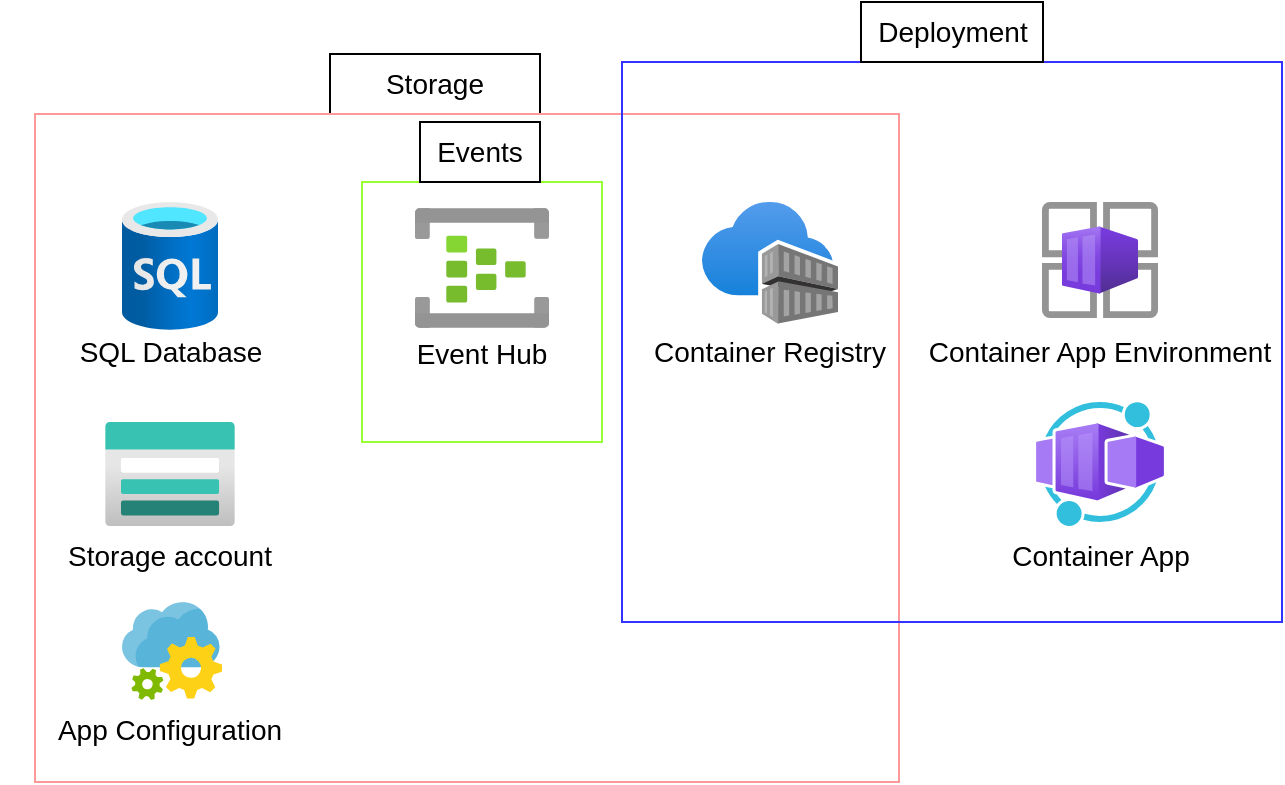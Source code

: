<mxfile version="21.5.0" type="device">
  <diagram name="Page-1" id="z5hRpRdzVhmgbTK2Sjfu">
    <mxGraphModel dx="1434" dy="788" grid="1" gridSize="10" guides="1" tooltips="1" connect="1" arrows="1" fold="1" page="1" pageScale="1" pageWidth="850" pageHeight="1100" math="0" shadow="0">
      <root>
        <mxCell id="0" />
        <mxCell id="1" parent="0" />
        <mxCell id="UVOvc8mO_HC3X-J6zmZd-1" value="" style="image;aspect=fixed;html=1;points=[];align=center;fontSize=12;image=img/lib/azure2/databases/SQL_Database.svg;" vertex="1" parent="1">
          <mxGeometry x="160" y="150" width="48" height="64" as="geometry" />
        </mxCell>
        <mxCell id="UVOvc8mO_HC3X-J6zmZd-2" value="" style="image;aspect=fixed;html=1;points=[];align=center;fontSize=12;image=img/lib/azure2/storage/Storage_Accounts.svg;" vertex="1" parent="1">
          <mxGeometry x="151.5" y="260" width="65" height="52" as="geometry" />
        </mxCell>
        <mxCell id="UVOvc8mO_HC3X-J6zmZd-3" value="&lt;font style=&quot;font-size: 14px;&quot;&gt;SQL Database&lt;/font&gt;" style="text;html=1;strokeColor=none;fillColor=none;align=center;verticalAlign=middle;whiteSpace=wrap;rounded=0;" vertex="1" parent="1">
          <mxGeometry x="130.5" y="210" width="107" height="30" as="geometry" />
        </mxCell>
        <mxCell id="UVOvc8mO_HC3X-J6zmZd-4" value="&lt;font style=&quot;font-size: 14px;&quot;&gt;Storage account&lt;/font&gt;" style="text;html=1;strokeColor=none;fillColor=none;align=center;verticalAlign=middle;whiteSpace=wrap;rounded=0;" vertex="1" parent="1">
          <mxGeometry x="104" y="312" width="160" height="30" as="geometry" />
        </mxCell>
        <mxCell id="UVOvc8mO_HC3X-J6zmZd-5" value="" style="image;sketch=0;aspect=fixed;html=1;points=[];align=center;fontSize=12;image=img/lib/mscae/App_Configuration.svg;" vertex="1" parent="1">
          <mxGeometry x="160" y="350" width="50" height="49" as="geometry" />
        </mxCell>
        <mxCell id="UVOvc8mO_HC3X-J6zmZd-6" value="&lt;font style=&quot;font-size: 14px;&quot;&gt;App Configuration&lt;/font&gt;" style="text;html=1;strokeColor=none;fillColor=none;align=center;verticalAlign=middle;whiteSpace=wrap;rounded=0;" vertex="1" parent="1">
          <mxGeometry x="99" y="399" width="170" height="30" as="geometry" />
        </mxCell>
        <mxCell id="UVOvc8mO_HC3X-J6zmZd-7" value="" style="image;aspect=fixed;html=1;points=[];align=center;fontSize=12;image=img/lib/azure2/analytics/Event_Hubs.svg;" vertex="1" parent="1">
          <mxGeometry x="306.5" y="153" width="67" height="60" as="geometry" />
        </mxCell>
        <mxCell id="UVOvc8mO_HC3X-J6zmZd-8" value="&lt;font style=&quot;font-size: 14px;&quot;&gt;Event Hub&lt;/font&gt;" style="text;html=1;strokeColor=none;fillColor=none;align=center;verticalAlign=middle;whiteSpace=wrap;rounded=0;" vertex="1" parent="1">
          <mxGeometry x="280" y="211" width="120" height="30" as="geometry" />
        </mxCell>
        <mxCell id="UVOvc8mO_HC3X-J6zmZd-9" value="" style="image;aspect=fixed;html=1;points=[];align=center;fontSize=12;image=img/lib/azure2/containers/Container_Registries.svg;" vertex="1" parent="1">
          <mxGeometry x="450" y="150" width="68" height="61" as="geometry" />
        </mxCell>
        <mxCell id="UVOvc8mO_HC3X-J6zmZd-10" value="&lt;font style=&quot;font-size: 14px;&quot;&gt;Container Registry&lt;/font&gt;" style="text;html=1;strokeColor=none;fillColor=none;align=center;verticalAlign=middle;whiteSpace=wrap;rounded=0;" vertex="1" parent="1">
          <mxGeometry x="419" y="210" width="130" height="30" as="geometry" />
        </mxCell>
        <mxCell id="UVOvc8mO_HC3X-J6zmZd-11" value="" style="image;aspect=fixed;html=1;points=[];align=center;fontSize=12;image=img/lib/azure2/other/Worker_Container_App.svg;" vertex="1" parent="1">
          <mxGeometry x="617.06" y="250" width="63.88" height="62" as="geometry" />
        </mxCell>
        <mxCell id="UVOvc8mO_HC3X-J6zmZd-12" value="" style="image;aspect=fixed;html=1;points=[];align=center;fontSize=12;image=img/lib/azure2/other/Container_App_Environments.svg;" vertex="1" parent="1">
          <mxGeometry x="620" y="150" width="58" height="58" as="geometry" />
        </mxCell>
        <mxCell id="UVOvc8mO_HC3X-J6zmZd-13" value="&lt;font style=&quot;font-size: 14px;&quot;&gt;Container App Environment&lt;/font&gt;" style="text;html=1;strokeColor=none;fillColor=none;align=center;verticalAlign=middle;whiteSpace=wrap;rounded=0;" vertex="1" parent="1">
          <mxGeometry x="559" y="210" width="180" height="30" as="geometry" />
        </mxCell>
        <mxCell id="UVOvc8mO_HC3X-J6zmZd-14" value="&lt;font style=&quot;font-size: 14px;&quot;&gt;Container App&lt;/font&gt;" style="text;html=1;strokeColor=none;fillColor=none;align=center;verticalAlign=middle;whiteSpace=wrap;rounded=0;" vertex="1" parent="1">
          <mxGeometry x="597.53" y="312" width="102.94" height="30" as="geometry" />
        </mxCell>
        <mxCell id="UVOvc8mO_HC3X-J6zmZd-18" value="&lt;font style=&quot;font-size: 14px;&quot;&gt;Storage&lt;/font&gt;" style="text;html=1;strokeColor=default;fillColor=none;align=center;verticalAlign=middle;whiteSpace=wrap;rounded=0;" vertex="1" parent="1">
          <mxGeometry x="264" y="76" width="105" height="30" as="geometry" />
        </mxCell>
        <mxCell id="UVOvc8mO_HC3X-J6zmZd-21" value="" style="rounded=0;whiteSpace=wrap;html=1;fillColor=none;strokeColor=#FF9999;" vertex="1" parent="1">
          <mxGeometry x="116.5" y="106" width="432" height="334" as="geometry" />
        </mxCell>
        <mxCell id="UVOvc8mO_HC3X-J6zmZd-22" value="" style="rounded=0;whiteSpace=wrap;html=1;fillColor=none;strokeColor=#99FF33;" vertex="1" parent="1">
          <mxGeometry x="280" y="140" width="120" height="130" as="geometry" />
        </mxCell>
        <mxCell id="UVOvc8mO_HC3X-J6zmZd-24" value="" style="rounded=0;whiteSpace=wrap;html=1;fillColor=none;strokeColor=#3333FF;" vertex="1" parent="1">
          <mxGeometry x="410" y="80" width="330" height="280" as="geometry" />
        </mxCell>
        <mxCell id="UVOvc8mO_HC3X-J6zmZd-20" value="&lt;font style=&quot;font-size: 14px;&quot;&gt;Events&lt;/font&gt;" style="text;html=1;strokeColor=default;fillColor=none;align=center;verticalAlign=middle;whiteSpace=wrap;rounded=0;" vertex="1" parent="1">
          <mxGeometry x="309" y="110" width="60" height="30" as="geometry" />
        </mxCell>
        <mxCell id="UVOvc8mO_HC3X-J6zmZd-25" value="&lt;font style=&quot;font-size: 14px;&quot;&gt;Deployment&lt;/font&gt;" style="text;html=1;strokeColor=default;fillColor=none;align=center;verticalAlign=middle;whiteSpace=wrap;rounded=0;" vertex="1" parent="1">
          <mxGeometry x="529.5" y="50" width="91" height="30" as="geometry" />
        </mxCell>
      </root>
    </mxGraphModel>
  </diagram>
</mxfile>
